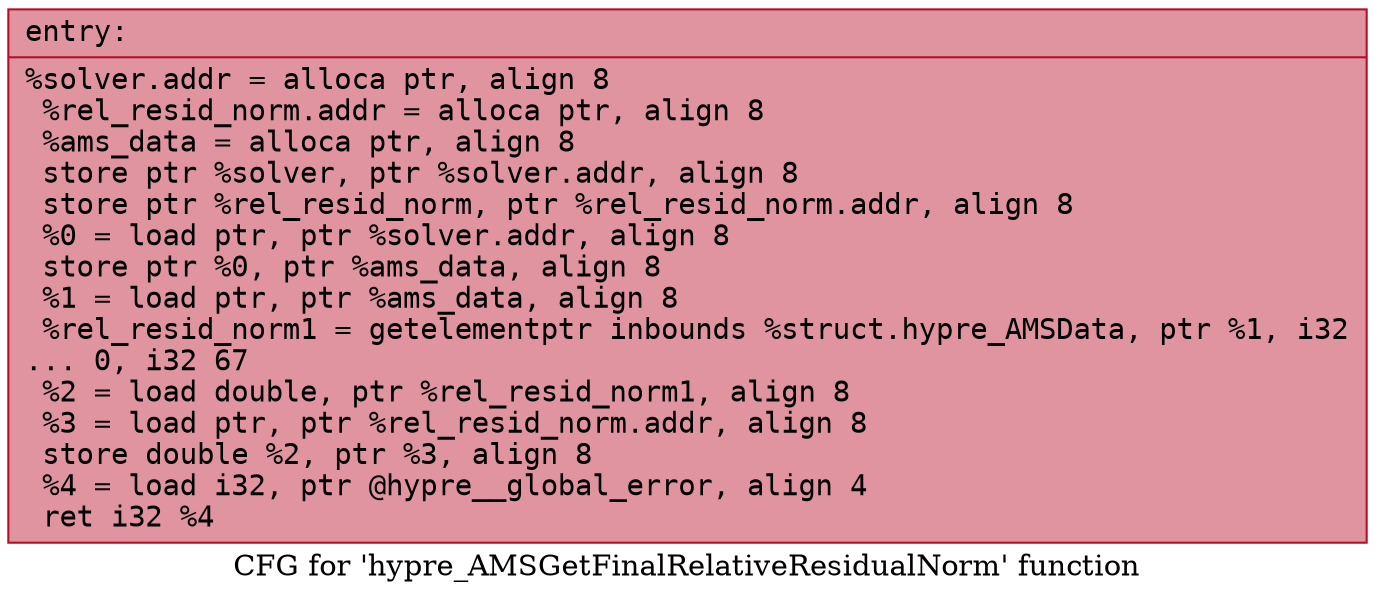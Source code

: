 digraph "CFG for 'hypre_AMSGetFinalRelativeResidualNorm' function" {
	label="CFG for 'hypre_AMSGetFinalRelativeResidualNorm' function";

	Node0x56058d894db0 [shape=record,color="#b70d28ff", style=filled, fillcolor="#b70d2870" fontname="Courier",label="{entry:\l|  %solver.addr = alloca ptr, align 8\l  %rel_resid_norm.addr = alloca ptr, align 8\l  %ams_data = alloca ptr, align 8\l  store ptr %solver, ptr %solver.addr, align 8\l  store ptr %rel_resid_norm, ptr %rel_resid_norm.addr, align 8\l  %0 = load ptr, ptr %solver.addr, align 8\l  store ptr %0, ptr %ams_data, align 8\l  %1 = load ptr, ptr %ams_data, align 8\l  %rel_resid_norm1 = getelementptr inbounds %struct.hypre_AMSData, ptr %1, i32\l... 0, i32 67\l  %2 = load double, ptr %rel_resid_norm1, align 8\l  %3 = load ptr, ptr %rel_resid_norm.addr, align 8\l  store double %2, ptr %3, align 8\l  %4 = load i32, ptr @hypre__global_error, align 4\l  ret i32 %4\l}"];
}
